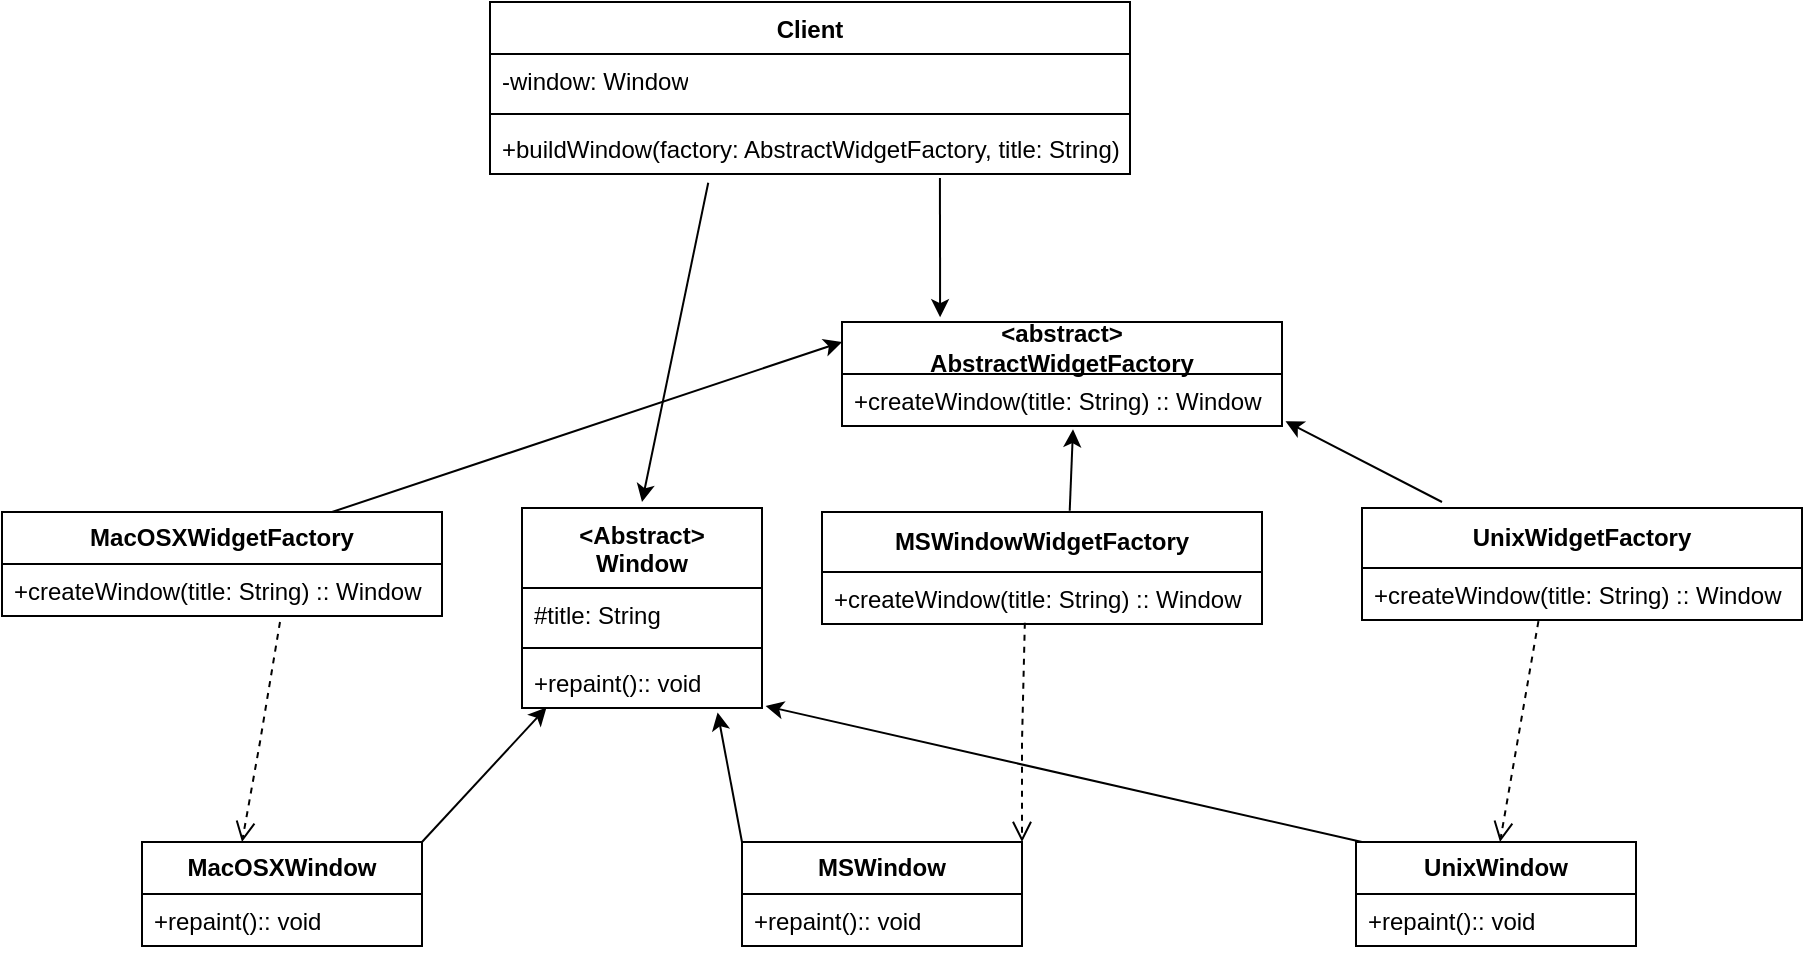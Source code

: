 <mxfile version="26.0.14">
  <diagram name="Page-1" id="aNcG0NSS0AbO6u5e9chr">
    <mxGraphModel dx="1009" dy="525" grid="1" gridSize="10" guides="1" tooltips="1" connect="1" arrows="1" fold="1" page="1" pageScale="1" pageWidth="827" pageHeight="1169" math="0" shadow="0">
      <root>
        <mxCell id="0" />
        <mxCell id="1" parent="0" />
        <mxCell id="hEO-Ax7airPjoEFjA2KO-3" value="Client" style="swimlane;fontStyle=1;align=center;verticalAlign=top;childLayout=stackLayout;horizontal=1;startSize=26;horizontalStack=0;resizeParent=1;resizeParentMax=0;resizeLast=0;collapsible=1;marginBottom=0;whiteSpace=wrap;html=1;" vertex="1" parent="1">
          <mxGeometry x="254" y="20" width="320" height="86" as="geometry" />
        </mxCell>
        <mxCell id="hEO-Ax7airPjoEFjA2KO-4" value="-window: Window" style="text;strokeColor=none;fillColor=none;align=left;verticalAlign=top;spacingLeft=4;spacingRight=4;overflow=hidden;rotatable=0;points=[[0,0.5],[1,0.5]];portConstraint=eastwest;whiteSpace=wrap;html=1;" vertex="1" parent="hEO-Ax7airPjoEFjA2KO-3">
          <mxGeometry y="26" width="320" height="26" as="geometry" />
        </mxCell>
        <mxCell id="hEO-Ax7airPjoEFjA2KO-5" value="" style="line;strokeWidth=1;fillColor=none;align=left;verticalAlign=middle;spacingTop=-1;spacingLeft=3;spacingRight=3;rotatable=0;labelPosition=right;points=[];portConstraint=eastwest;strokeColor=inherit;" vertex="1" parent="hEO-Ax7airPjoEFjA2KO-3">
          <mxGeometry y="52" width="320" height="8" as="geometry" />
        </mxCell>
        <mxCell id="hEO-Ax7airPjoEFjA2KO-6" value="+buildWindow(factory: AbstractWidgetFactory, title: String)" style="text;strokeColor=none;fillColor=none;align=left;verticalAlign=top;spacingLeft=4;spacingRight=4;overflow=hidden;rotatable=0;points=[[0,0.5],[1,0.5]];portConstraint=eastwest;whiteSpace=wrap;html=1;" vertex="1" parent="hEO-Ax7airPjoEFjA2KO-3">
          <mxGeometry y="60" width="320" height="26" as="geometry" />
        </mxCell>
        <mxCell id="hEO-Ax7airPjoEFjA2KO-10" value="&lt;b&gt;&amp;lt;abstract&amp;gt;&lt;/b&gt;&lt;div&gt;&lt;b&gt;AbstractWidgetFactory&lt;/b&gt;&lt;/div&gt;" style="swimlane;fontStyle=0;childLayout=stackLayout;horizontal=1;startSize=26;fillColor=none;horizontalStack=0;resizeParent=1;resizeParentMax=0;resizeLast=0;collapsible=1;marginBottom=0;whiteSpace=wrap;html=1;" vertex="1" parent="1">
          <mxGeometry x="430" y="180" width="220" height="52" as="geometry" />
        </mxCell>
        <mxCell id="hEO-Ax7airPjoEFjA2KO-11" value="+createWindow(title: String) :: Window" style="text;strokeColor=none;fillColor=none;align=left;verticalAlign=top;spacingLeft=4;spacingRight=4;overflow=hidden;rotatable=0;points=[[0,0.5],[1,0.5]];portConstraint=eastwest;whiteSpace=wrap;html=1;" vertex="1" parent="hEO-Ax7airPjoEFjA2KO-10">
          <mxGeometry y="26" width="220" height="26" as="geometry" />
        </mxCell>
        <mxCell id="hEO-Ax7airPjoEFjA2KO-18" value="&amp;lt;Abstract&amp;gt;&lt;div&gt;Window&lt;/div&gt;" style="swimlane;fontStyle=1;align=center;verticalAlign=top;childLayout=stackLayout;horizontal=1;startSize=40;horizontalStack=0;resizeParent=1;resizeParentMax=0;resizeLast=0;collapsible=1;marginBottom=0;whiteSpace=wrap;html=1;" vertex="1" parent="1">
          <mxGeometry x="270" y="273" width="120" height="100" as="geometry" />
        </mxCell>
        <mxCell id="hEO-Ax7airPjoEFjA2KO-19" value="#title: String" style="text;strokeColor=none;fillColor=none;align=left;verticalAlign=top;spacingLeft=4;spacingRight=4;overflow=hidden;rotatable=0;points=[[0,0.5],[1,0.5]];portConstraint=eastwest;whiteSpace=wrap;html=1;" vertex="1" parent="hEO-Ax7airPjoEFjA2KO-18">
          <mxGeometry y="40" width="120" height="26" as="geometry" />
        </mxCell>
        <mxCell id="hEO-Ax7airPjoEFjA2KO-20" value="" style="line;strokeWidth=1;fillColor=none;align=left;verticalAlign=middle;spacingTop=-1;spacingLeft=3;spacingRight=3;rotatable=0;labelPosition=right;points=[];portConstraint=eastwest;strokeColor=inherit;" vertex="1" parent="hEO-Ax7airPjoEFjA2KO-18">
          <mxGeometry y="66" width="120" height="8" as="geometry" />
        </mxCell>
        <mxCell id="hEO-Ax7airPjoEFjA2KO-21" value="+repaint():: void" style="text;strokeColor=none;fillColor=none;align=left;verticalAlign=top;spacingLeft=4;spacingRight=4;overflow=hidden;rotatable=0;points=[[0,0.5],[1,0.5]];portConstraint=eastwest;whiteSpace=wrap;html=1;" vertex="1" parent="hEO-Ax7airPjoEFjA2KO-18">
          <mxGeometry y="74" width="120" height="26" as="geometry" />
        </mxCell>
        <mxCell id="hEO-Ax7airPjoEFjA2KO-22" value="&lt;b&gt;MacOSXWidgetFactory&lt;/b&gt;" style="swimlane;fontStyle=0;childLayout=stackLayout;horizontal=1;startSize=26;fillColor=none;horizontalStack=0;resizeParent=1;resizeParentMax=0;resizeLast=0;collapsible=1;marginBottom=0;whiteSpace=wrap;html=1;" vertex="1" parent="1">
          <mxGeometry x="10" y="275" width="220" height="52" as="geometry" />
        </mxCell>
        <mxCell id="hEO-Ax7airPjoEFjA2KO-23" value="+createWindow(title: String) :: Window" style="text;strokeColor=none;fillColor=none;align=left;verticalAlign=top;spacingLeft=4;spacingRight=4;overflow=hidden;rotatable=0;points=[[0,0.5],[1,0.5]];portConstraint=eastwest;whiteSpace=wrap;html=1;" vertex="1" parent="hEO-Ax7airPjoEFjA2KO-22">
          <mxGeometry y="26" width="220" height="26" as="geometry" />
        </mxCell>
        <mxCell id="hEO-Ax7airPjoEFjA2KO-26" value="&lt;b&gt;MSWindowWidgetFactory&lt;/b&gt;" style="swimlane;fontStyle=0;childLayout=stackLayout;horizontal=1;startSize=30;fillColor=none;horizontalStack=0;resizeParent=1;resizeParentMax=0;resizeLast=0;collapsible=1;marginBottom=0;whiteSpace=wrap;html=1;" vertex="1" parent="1">
          <mxGeometry x="420" y="275" width="220" height="56" as="geometry" />
        </mxCell>
        <mxCell id="hEO-Ax7airPjoEFjA2KO-27" value="+createWindow(title: String) :: Window" style="text;strokeColor=none;fillColor=none;align=left;verticalAlign=top;spacingLeft=4;spacingRight=4;overflow=hidden;rotatable=0;points=[[0,0.5],[1,0.5]];portConstraint=eastwest;whiteSpace=wrap;html=1;" vertex="1" parent="hEO-Ax7airPjoEFjA2KO-26">
          <mxGeometry y="30" width="220" height="26" as="geometry" />
        </mxCell>
        <mxCell id="hEO-Ax7airPjoEFjA2KO-28" value="&lt;b&gt;UnixWidgetFactory&lt;/b&gt;" style="swimlane;fontStyle=0;childLayout=stackLayout;horizontal=1;startSize=30;fillColor=none;horizontalStack=0;resizeParent=1;resizeParentMax=0;resizeLast=0;collapsible=1;marginBottom=0;whiteSpace=wrap;html=1;" vertex="1" parent="1">
          <mxGeometry x="690" y="273" width="220" height="56" as="geometry" />
        </mxCell>
        <mxCell id="hEO-Ax7airPjoEFjA2KO-29" value="+createWindow(title: String) :: Window" style="text;strokeColor=none;fillColor=none;align=left;verticalAlign=top;spacingLeft=4;spacingRight=4;overflow=hidden;rotatable=0;points=[[0,0.5],[1,0.5]];portConstraint=eastwest;whiteSpace=wrap;html=1;" vertex="1" parent="hEO-Ax7airPjoEFjA2KO-28">
          <mxGeometry y="30" width="220" height="26" as="geometry" />
        </mxCell>
        <mxCell id="hEO-Ax7airPjoEFjA2KO-30" value="&lt;b&gt;MacOSXWindow&lt;/b&gt;" style="swimlane;fontStyle=0;childLayout=stackLayout;horizontal=1;startSize=26;fillColor=none;horizontalStack=0;resizeParent=1;resizeParentMax=0;resizeLast=0;collapsible=1;marginBottom=0;whiteSpace=wrap;html=1;" vertex="1" parent="1">
          <mxGeometry x="80" y="440" width="140" height="52" as="geometry" />
        </mxCell>
        <mxCell id="hEO-Ax7airPjoEFjA2KO-31" value="+repaint():: void" style="text;strokeColor=none;fillColor=none;align=left;verticalAlign=top;spacingLeft=4;spacingRight=4;overflow=hidden;rotatable=0;points=[[0,0.5],[1,0.5]];portConstraint=eastwest;whiteSpace=wrap;html=1;" vertex="1" parent="hEO-Ax7airPjoEFjA2KO-30">
          <mxGeometry y="26" width="140" height="26" as="geometry" />
        </mxCell>
        <mxCell id="hEO-Ax7airPjoEFjA2KO-34" value="&lt;b&gt;MSWindow&lt;/b&gt;" style="swimlane;fontStyle=0;childLayout=stackLayout;horizontal=1;startSize=26;fillColor=none;horizontalStack=0;resizeParent=1;resizeParentMax=0;resizeLast=0;collapsible=1;marginBottom=0;whiteSpace=wrap;html=1;" vertex="1" parent="1">
          <mxGeometry x="380" y="440" width="140" height="52" as="geometry" />
        </mxCell>
        <mxCell id="hEO-Ax7airPjoEFjA2KO-36" value="+repaint():: void" style="text;strokeColor=none;fillColor=none;align=left;verticalAlign=top;spacingLeft=4;spacingRight=4;overflow=hidden;rotatable=0;points=[[0,0.5],[1,0.5]];portConstraint=eastwest;whiteSpace=wrap;html=1;" vertex="1" parent="hEO-Ax7airPjoEFjA2KO-34">
          <mxGeometry y="26" width="140" height="26" as="geometry" />
        </mxCell>
        <mxCell id="hEO-Ax7airPjoEFjA2KO-38" value="&lt;b&gt;UnixWindow&lt;/b&gt;" style="swimlane;fontStyle=0;childLayout=stackLayout;horizontal=1;startSize=26;fillColor=none;horizontalStack=0;resizeParent=1;resizeParentMax=0;resizeLast=0;collapsible=1;marginBottom=0;whiteSpace=wrap;html=1;" vertex="1" parent="1">
          <mxGeometry x="687" y="440" width="140" height="52" as="geometry" />
        </mxCell>
        <mxCell id="hEO-Ax7airPjoEFjA2KO-39" value="+repaint():: void" style="text;strokeColor=none;fillColor=none;align=left;verticalAlign=top;spacingLeft=4;spacingRight=4;overflow=hidden;rotatable=0;points=[[0,0.5],[1,0.5]];portConstraint=eastwest;whiteSpace=wrap;html=1;" vertex="1" parent="hEO-Ax7airPjoEFjA2KO-38">
          <mxGeometry y="26" width="140" height="26" as="geometry" />
        </mxCell>
        <mxCell id="hEO-Ax7airPjoEFjA2KO-42" value="" style="html=1;verticalAlign=bottom;endArrow=open;dashed=1;endSize=8;curved=0;rounded=0;exitX=0.461;exitY=0.977;exitDx=0;exitDy=0;exitPerimeter=0;entryX=1;entryY=0;entryDx=0;entryDy=0;" edge="1" parent="1" source="hEO-Ax7airPjoEFjA2KO-27" target="hEO-Ax7airPjoEFjA2KO-34">
          <mxGeometry relative="1" as="geometry">
            <mxPoint x="450" y="270" as="sourcePoint" />
            <mxPoint x="370" y="270" as="targetPoint" />
            <Array as="points">
              <mxPoint x="520" y="390" />
            </Array>
          </mxGeometry>
        </mxCell>
        <mxCell id="hEO-Ax7airPjoEFjA2KO-43" value="" style="html=1;verticalAlign=bottom;endArrow=open;dashed=1;endSize=8;curved=0;rounded=0;exitX=0.401;exitY=1.023;exitDx=0;exitDy=0;exitPerimeter=0;" edge="1" parent="1" source="hEO-Ax7airPjoEFjA2KO-29">
          <mxGeometry relative="1" as="geometry">
            <mxPoint x="760" y="380" as="sourcePoint" />
            <mxPoint x="759" y="440" as="targetPoint" />
            <Array as="points">
              <mxPoint x="759" y="440" />
            </Array>
          </mxGeometry>
        </mxCell>
        <mxCell id="hEO-Ax7airPjoEFjA2KO-46" value="" style="html=1;verticalAlign=bottom;endArrow=open;dashed=1;endSize=8;curved=0;rounded=0;exitX=0.401;exitY=1.023;exitDx=0;exitDy=0;exitPerimeter=0;" edge="1" parent="1">
          <mxGeometry relative="1" as="geometry">
            <mxPoint x="149" y="330" as="sourcePoint" />
            <mxPoint x="130" y="440" as="targetPoint" />
            <Array as="points">
              <mxPoint x="139" y="390" />
              <mxPoint x="130" y="440" />
            </Array>
          </mxGeometry>
        </mxCell>
        <mxCell id="hEO-Ax7airPjoEFjA2KO-47" value="" style="endArrow=classic;html=1;rounded=0;entryX=0.102;entryY=0.992;entryDx=0;entryDy=0;entryPerimeter=0;" edge="1" parent="1" target="hEO-Ax7airPjoEFjA2KO-21">
          <mxGeometry width="50" height="50" relative="1" as="geometry">
            <mxPoint x="220" y="440" as="sourcePoint" />
            <mxPoint x="270" y="390" as="targetPoint" />
          </mxGeometry>
        </mxCell>
        <mxCell id="hEO-Ax7airPjoEFjA2KO-48" value="" style="endArrow=classic;html=1;rounded=0;entryX=0.815;entryY=1.085;entryDx=0;entryDy=0;entryPerimeter=0;" edge="1" parent="1" target="hEO-Ax7airPjoEFjA2KO-21">
          <mxGeometry width="50" height="50" relative="1" as="geometry">
            <mxPoint x="380" y="440" as="sourcePoint" />
            <mxPoint x="430" y="390" as="targetPoint" />
          </mxGeometry>
        </mxCell>
        <mxCell id="hEO-Ax7airPjoEFjA2KO-49" value="" style="endArrow=classic;html=1;rounded=0;entryX=1.015;entryY=0.962;entryDx=0;entryDy=0;entryPerimeter=0;" edge="1" parent="1" target="hEO-Ax7airPjoEFjA2KO-21">
          <mxGeometry width="50" height="50" relative="1" as="geometry">
            <mxPoint x="690" y="440" as="sourcePoint" />
            <mxPoint x="740" y="390" as="targetPoint" />
          </mxGeometry>
        </mxCell>
        <mxCell id="hEO-Ax7airPjoEFjA2KO-50" value="" style="endArrow=classic;html=1;rounded=0;exitX=0.341;exitY=1.169;exitDx=0;exitDy=0;exitPerimeter=0;" edge="1" parent="1" source="hEO-Ax7airPjoEFjA2KO-6">
          <mxGeometry width="50" height="50" relative="1" as="geometry">
            <mxPoint x="360" y="170" as="sourcePoint" />
            <mxPoint x="330" y="270" as="targetPoint" />
          </mxGeometry>
        </mxCell>
        <mxCell id="hEO-Ax7airPjoEFjA2KO-51" value="" style="endArrow=classic;html=1;rounded=0;exitX=0.703;exitY=1.077;exitDx=0;exitDy=0;exitPerimeter=0;entryX=0.223;entryY=-0.046;entryDx=0;entryDy=0;entryPerimeter=0;" edge="1" parent="1" source="hEO-Ax7airPjoEFjA2KO-6" target="hEO-Ax7airPjoEFjA2KO-10">
          <mxGeometry width="50" height="50" relative="1" as="geometry">
            <mxPoint x="490" y="160" as="sourcePoint" />
            <mxPoint x="540" y="110" as="targetPoint" />
          </mxGeometry>
        </mxCell>
        <mxCell id="hEO-Ax7airPjoEFjA2KO-52" value="" style="endArrow=classic;html=1;rounded=0;entryX=-0.006;entryY=0.385;entryDx=0;entryDy=0;entryPerimeter=0;exitX=0.75;exitY=0;exitDx=0;exitDy=0;" edge="1" parent="1" source="hEO-Ax7airPjoEFjA2KO-22">
          <mxGeometry width="50" height="50" relative="1" as="geometry">
            <mxPoint x="231.32" y="269.98" as="sourcePoint" />
            <mxPoint x="430.0" y="190.0" as="targetPoint" />
          </mxGeometry>
        </mxCell>
        <mxCell id="hEO-Ax7airPjoEFjA2KO-53" value="" style="endArrow=classic;html=1;rounded=0;entryX=0.525;entryY=1.062;entryDx=0;entryDy=0;entryPerimeter=0;exitX=0.563;exitY=-0.011;exitDx=0;exitDy=0;exitPerimeter=0;" edge="1" parent="1" source="hEO-Ax7airPjoEFjA2KO-26" target="hEO-Ax7airPjoEFjA2KO-11">
          <mxGeometry width="50" height="50" relative="1" as="geometry">
            <mxPoint x="530" y="280" as="sourcePoint" />
            <mxPoint x="580" y="230" as="targetPoint" />
          </mxGeometry>
        </mxCell>
        <mxCell id="hEO-Ax7airPjoEFjA2KO-54" value="" style="endArrow=classic;html=1;rounded=0;entryX=1.008;entryY=0.908;entryDx=0;entryDy=0;entryPerimeter=0;" edge="1" parent="1" target="hEO-Ax7airPjoEFjA2KO-11">
          <mxGeometry width="50" height="50" relative="1" as="geometry">
            <mxPoint x="730" y="270" as="sourcePoint" />
            <mxPoint x="780" y="220" as="targetPoint" />
          </mxGeometry>
        </mxCell>
      </root>
    </mxGraphModel>
  </diagram>
</mxfile>
